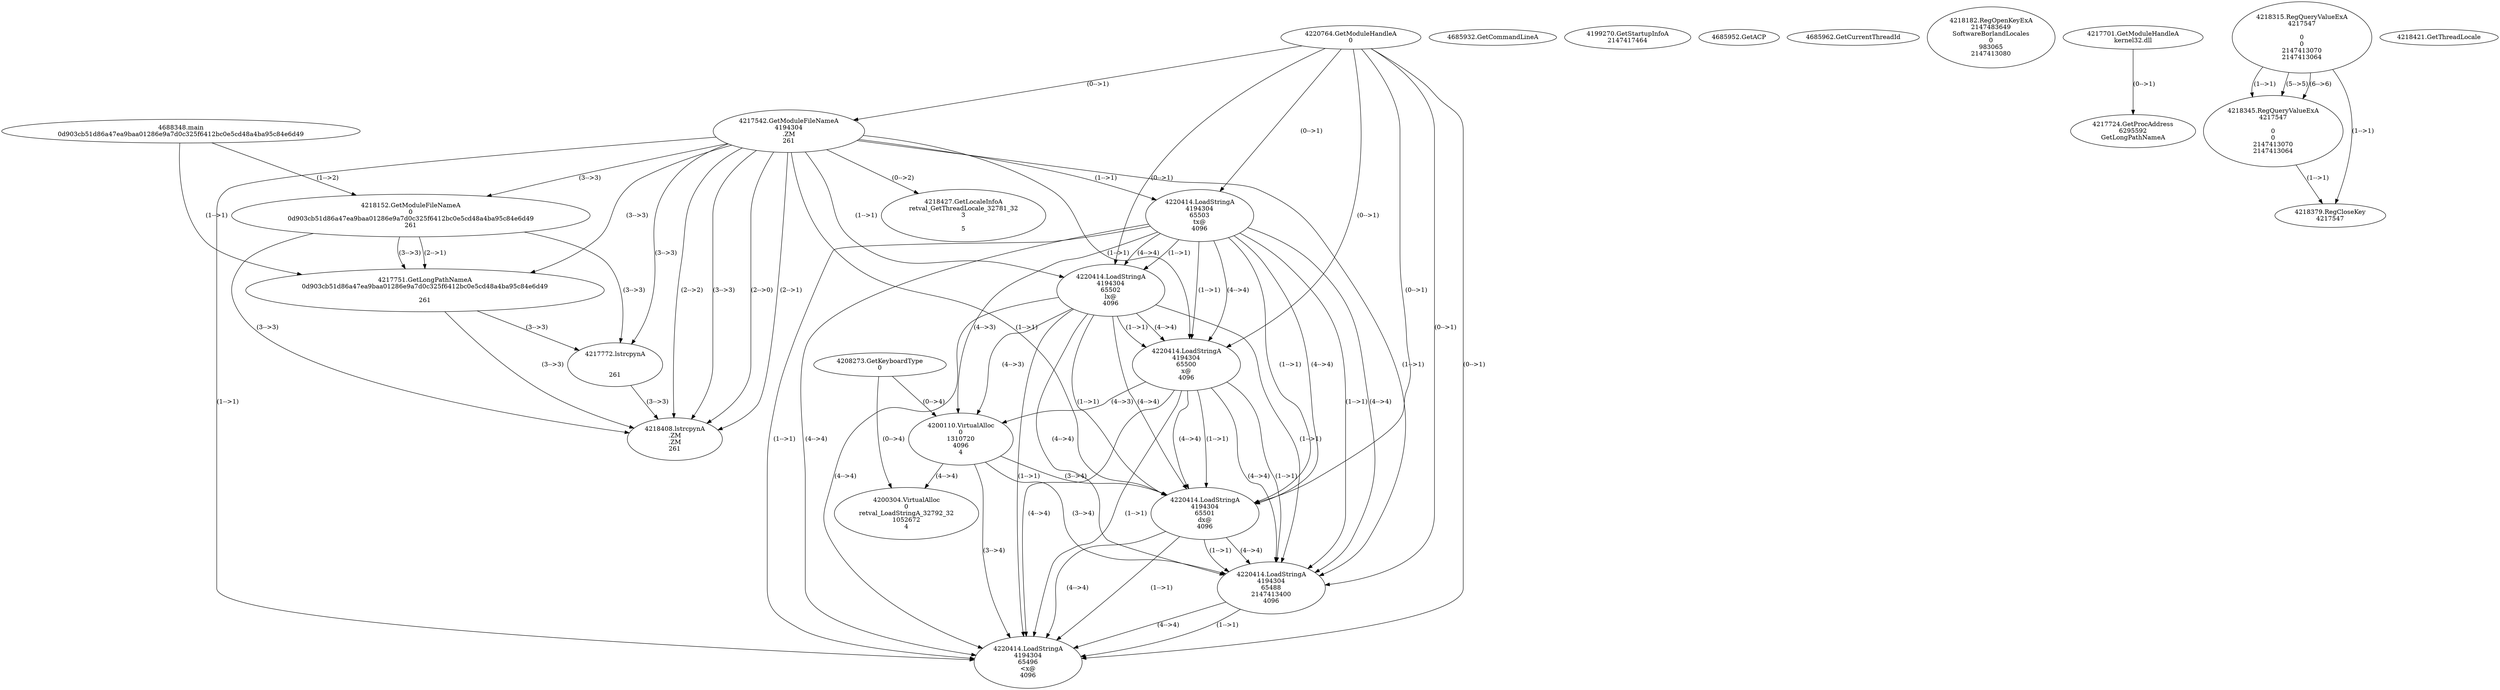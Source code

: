 // Global SCDG with merge call
digraph {
	0 [label="4688348.main
0d903cb51d86a47ea9baa01286e9a7d0c325f6412bc0e5cd48a4ba95c84e6d49"]
	1 [label="4220764.GetModuleHandleA
0"]
	2 [label="4208273.GetKeyboardType
0"]
	3 [label="4685932.GetCommandLineA
"]
	4 [label="4199270.GetStartupInfoA
2147417464"]
	5 [label="4685952.GetACP
"]
	6 [label="4685962.GetCurrentThreadId
"]
	7 [label="4217542.GetModuleFileNameA
4194304
.ZM
261"]
	1 -> 7 [label="(0-->1)"]
	8 [label="4218152.GetModuleFileNameA
0
0d903cb51d86a47ea9baa01286e9a7d0c325f6412bc0e5cd48a4ba95c84e6d49
261"]
	0 -> 8 [label="(1-->2)"]
	7 -> 8 [label="(3-->3)"]
	9 [label="4218182.RegOpenKeyExA
2147483649
Software\Borland\Locales
0
983065
2147413080"]
	10 [label="4217701.GetModuleHandleA
kernel32.dll"]
	11 [label="4217724.GetProcAddress
6295592
GetLongPathNameA"]
	10 -> 11 [label="(0-->1)"]
	12 [label="4217751.GetLongPathNameA
0d903cb51d86a47ea9baa01286e9a7d0c325f6412bc0e5cd48a4ba95c84e6d49

261"]
	0 -> 12 [label="(1-->1)"]
	8 -> 12 [label="(2-->1)"]
	7 -> 12 [label="(3-->3)"]
	8 -> 12 [label="(3-->3)"]
	13 [label="4217772.lstrcpynA


261"]
	7 -> 13 [label="(3-->3)"]
	8 -> 13 [label="(3-->3)"]
	12 -> 13 [label="(3-->3)"]
	14 [label="4218315.RegQueryValueExA
4217547

0
0
2147413070
2147413064"]
	15 [label="4218345.RegQueryValueExA
4217547

0
0
2147413070
2147413064"]
	14 -> 15 [label="(1-->1)"]
	14 -> 15 [label="(5-->5)"]
	14 -> 15 [label="(6-->6)"]
	16 [label="4218379.RegCloseKey
4217547"]
	14 -> 16 [label="(1-->1)"]
	15 -> 16 [label="(1-->1)"]
	17 [label="4218408.lstrcpynA
.ZM
.ZM
261"]
	7 -> 17 [label="(2-->1)"]
	7 -> 17 [label="(2-->2)"]
	7 -> 17 [label="(3-->3)"]
	8 -> 17 [label="(3-->3)"]
	12 -> 17 [label="(3-->3)"]
	13 -> 17 [label="(3-->3)"]
	7 -> 17 [label="(2-->0)"]
	18 [label="4218421.GetThreadLocale
"]
	19 [label="4218427.GetLocaleInfoA
retval_GetThreadLocale_32781_32
3

5"]
	7 -> 19 [label="(0-->2)"]
	20 [label="4220414.LoadStringA
4194304
65503
tx@
4096"]
	1 -> 20 [label="(0-->1)"]
	7 -> 20 [label="(1-->1)"]
	21 [label="4220414.LoadStringA
4194304
65502
lx@
4096"]
	1 -> 21 [label="(0-->1)"]
	7 -> 21 [label="(1-->1)"]
	20 -> 21 [label="(1-->1)"]
	20 -> 21 [label="(4-->4)"]
	22 [label="4220414.LoadStringA
4194304
65500
\x@
4096"]
	1 -> 22 [label="(0-->1)"]
	7 -> 22 [label="(1-->1)"]
	20 -> 22 [label="(1-->1)"]
	21 -> 22 [label="(1-->1)"]
	20 -> 22 [label="(4-->4)"]
	21 -> 22 [label="(4-->4)"]
	23 [label="4200110.VirtualAlloc
0
1310720
4096
4"]
	20 -> 23 [label="(4-->3)"]
	21 -> 23 [label="(4-->3)"]
	22 -> 23 [label="(4-->3)"]
	2 -> 23 [label="(0-->4)"]
	24 [label="4220414.LoadStringA
4194304
65501
dx@
4096"]
	1 -> 24 [label="(0-->1)"]
	7 -> 24 [label="(1-->1)"]
	20 -> 24 [label="(1-->1)"]
	21 -> 24 [label="(1-->1)"]
	22 -> 24 [label="(1-->1)"]
	20 -> 24 [label="(4-->4)"]
	21 -> 24 [label="(4-->4)"]
	22 -> 24 [label="(4-->4)"]
	23 -> 24 [label="(3-->4)"]
	25 [label="4220414.LoadStringA
4194304
65488
2147413400
4096"]
	1 -> 25 [label="(0-->1)"]
	7 -> 25 [label="(1-->1)"]
	20 -> 25 [label="(1-->1)"]
	21 -> 25 [label="(1-->1)"]
	22 -> 25 [label="(1-->1)"]
	24 -> 25 [label="(1-->1)"]
	20 -> 25 [label="(4-->4)"]
	21 -> 25 [label="(4-->4)"]
	22 -> 25 [label="(4-->4)"]
	23 -> 25 [label="(3-->4)"]
	24 -> 25 [label="(4-->4)"]
	26 [label="4220414.LoadStringA
4194304
65496
<x@
4096"]
	1 -> 26 [label="(0-->1)"]
	7 -> 26 [label="(1-->1)"]
	20 -> 26 [label="(1-->1)"]
	21 -> 26 [label="(1-->1)"]
	22 -> 26 [label="(1-->1)"]
	24 -> 26 [label="(1-->1)"]
	25 -> 26 [label="(1-->1)"]
	20 -> 26 [label="(4-->4)"]
	21 -> 26 [label="(4-->4)"]
	22 -> 26 [label="(4-->4)"]
	23 -> 26 [label="(3-->4)"]
	24 -> 26 [label="(4-->4)"]
	25 -> 26 [label="(4-->4)"]
	27 [label="4200304.VirtualAlloc
0
retval_LoadStringA_32792_32
1052672
4"]
	2 -> 27 [label="(0-->4)"]
	23 -> 27 [label="(4-->4)"]
}
